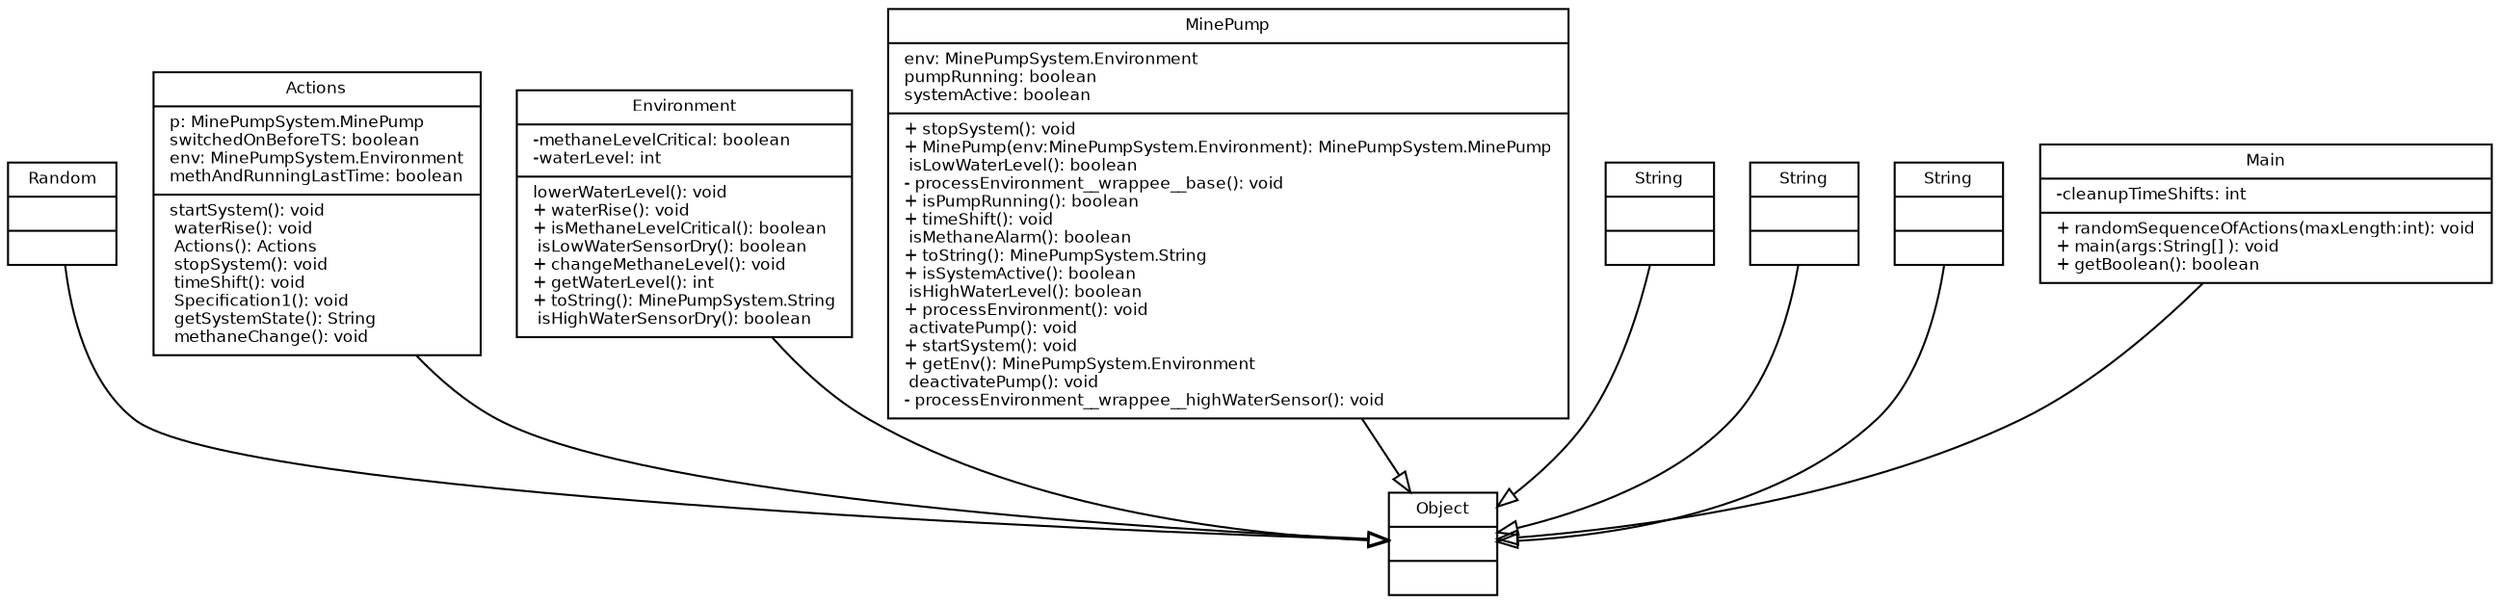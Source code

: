 digraph TypeHierarchy { 
        fontname = "Bitstream Vera Sans"
        fontsize = 8

        node [
                  fontname = "Bitstream Vera Sans"
                  fontsize = 8
                  shape = "record"
        ]

        edge [
                  fontname = "Bitstream Vera Sans"
                  fontsize = 8
        ]

        Random [
                  label = "{Random||}"
        ]

        Actions [
                  label = "{Actions|p: MinePumpSystem.MinePump\lswitchedOnBeforeTS: boolean\lenv: MinePumpSystem.Environment\lmethAndRunningLastTime: boolean\l| startSystem(): void\l waterRise(): void\l Actions(): Actions\l stopSystem(): void\l timeShift(): void\l Specification1(): void\l getSystemState(): String\l methaneChange(): void\l}"
        ]

        MinePumpSystem_Environment [
                  label = "{Environment|-methaneLevelCritical: boolean\l-waterLevel: int\l| lowerWaterLevel(): void\l+ waterRise(): void\l+ isMethaneLevelCritical(): boolean\l isLowWaterSensorDry(): boolean\l+ changeMethaneLevel(): void\l+ getWaterLevel(): int\l+ toString(): MinePumpSystem.String\l isHighWaterSensorDry(): boolean\l}"
        ]

        MinePumpSystem_MinePump [
                  label = "{MinePump|env: MinePumpSystem.Environment\lpumpRunning: boolean\lsystemActive: boolean\l|+ stopSystem(): void\l+ MinePump(env:MinePumpSystem.Environment): MinePumpSystem.MinePump\l isLowWaterLevel(): boolean\l- processEnvironment__wrappee__base(): void\l+ isPumpRunning(): boolean\l+ timeShift(): void\l isMethaneAlarm(): boolean\l+ toString(): MinePumpSystem.String\l+ isSystemActive(): boolean\l isHighWaterLevel(): boolean\l+ processEnvironment(): void\l activatePump(): void\l+ startSystem(): void\l+ getEnv(): MinePumpSystem.Environment\l deactivatePump(): void\l- processEnvironment__wrappee__highWaterSensor(): void\l}"
        ]

        String [
                  label = "{String||}"
        ]

        java_lang_String [
                  label = "{String||}"
        ]

        java_lang_Object [
                  label = "{Object||}"
        ]

        MinePumpSystem_String [
                  label = "{String||}"
        ]

        Main [
                  label = "{Main|-cleanupTimeShifts: int\l|+ randomSequenceOfActions(maxLength:int): void\l+ main(args:String[] ): void\l+ getBoolean(): boolean\l}"
        ]

        edge [
                  arrowhead = "empty"
                  style = "solid"
                  arrowtail = "none"
        ]

        Random -> java_lang_Object
        Actions -> java_lang_Object
        MinePumpSystem_Environment -> java_lang_Object
        MinePumpSystem_MinePump -> java_lang_Object
        String -> java_lang_Object
        java_lang_String -> java_lang_Object
        MinePumpSystem_String -> java_lang_Object
        Main -> java_lang_Object
        edge [
                  arrowhead = "empty"
                  style = "dashed"
                  arrowtail = "none"
        ]

        edge [
                  arrowhead = "normal"
                  style = "solid"
                  arrowtail = "odot"
        ]

}